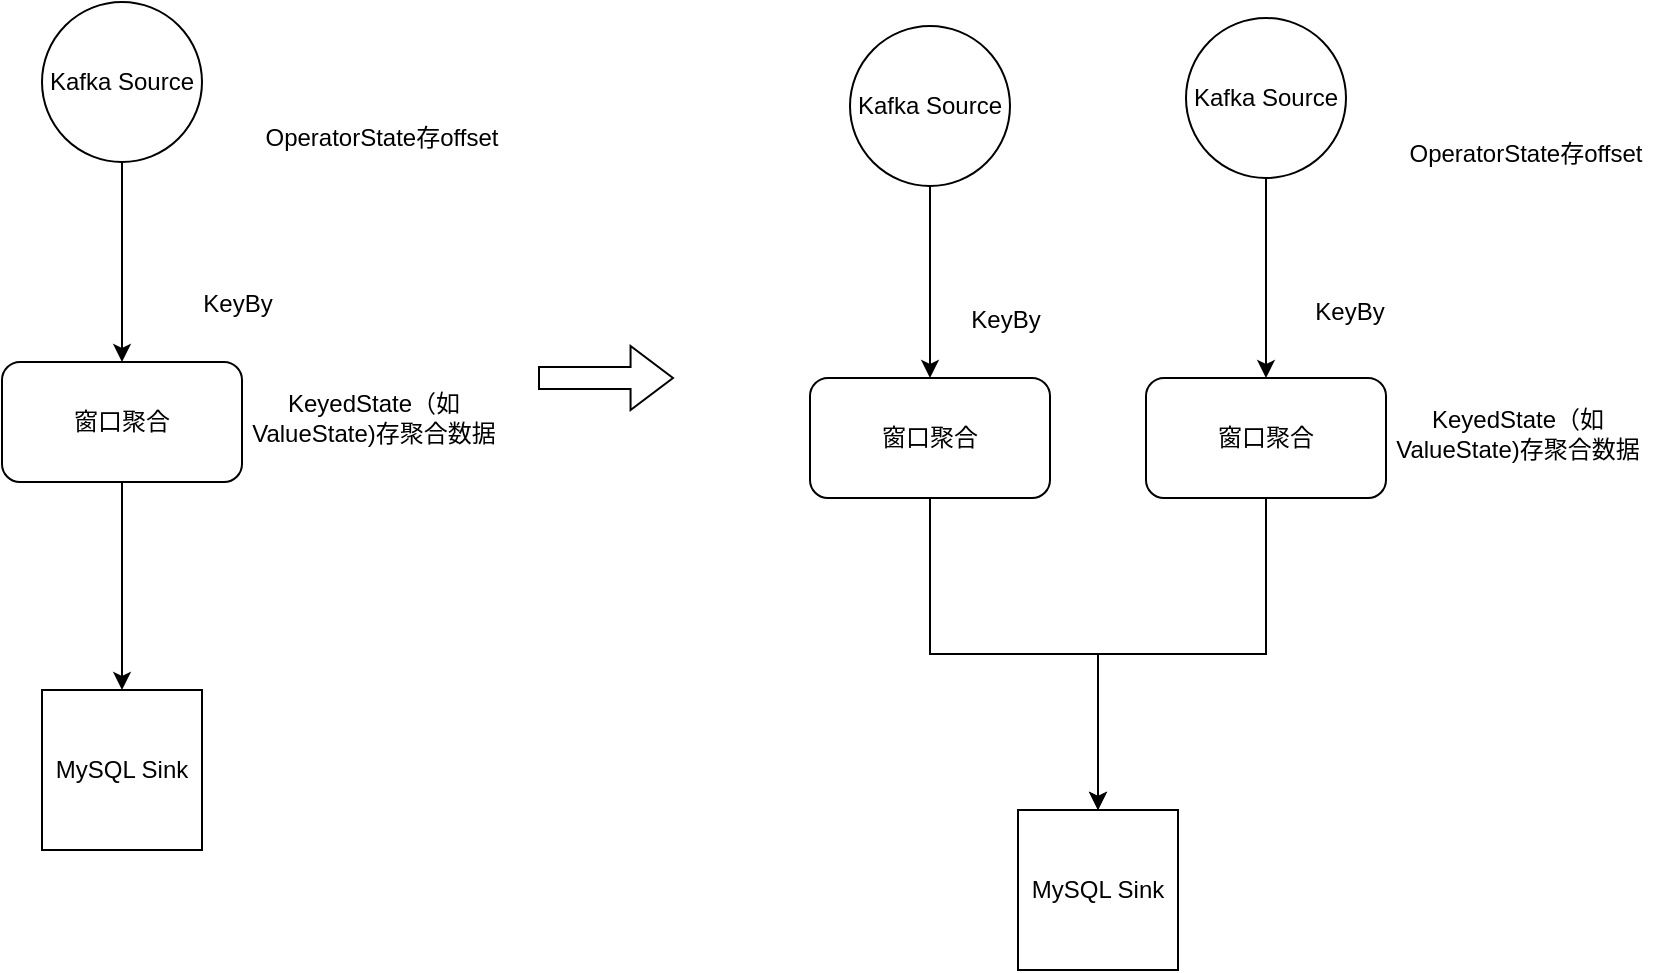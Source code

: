 <mxfile version="21.7.5" type="github">
  <diagram id="C5RBs43oDa-KdzZeNtuy" name="Page-1">
    <mxGraphModel dx="2074" dy="1040" grid="1" gridSize="4" guides="1" tooltips="1" connect="1" arrows="1" fold="1" page="1" pageScale="1" pageWidth="827" pageHeight="1169" math="0" shadow="0">
      <root>
        <mxCell id="WIyWlLk6GJQsqaUBKTNV-0" />
        <mxCell id="WIyWlLk6GJQsqaUBKTNV-1" parent="WIyWlLk6GJQsqaUBKTNV-0" />
        <mxCell id="w68cGPtzdo0uaW1whRPq-4" style="edgeStyle=orthogonalEdgeStyle;rounded=0;orthogonalLoop=1;jettySize=auto;html=1;exitX=0.5;exitY=1;exitDx=0;exitDy=0;entryX=0.5;entryY=0;entryDx=0;entryDy=0;" edge="1" parent="WIyWlLk6GJQsqaUBKTNV-1" source="w68cGPtzdo0uaW1whRPq-0" target="w68cGPtzdo0uaW1whRPq-3">
          <mxGeometry relative="1" as="geometry" />
        </mxCell>
        <mxCell id="w68cGPtzdo0uaW1whRPq-0" value="Kafka Source" style="ellipse;whiteSpace=wrap;html=1;aspect=fixed;labelBackgroundColor=none;" vertex="1" parent="WIyWlLk6GJQsqaUBKTNV-1">
          <mxGeometry x="100" y="92" width="80" height="80" as="geometry" />
        </mxCell>
        <mxCell id="w68cGPtzdo0uaW1whRPq-2" value="MySQL Sink" style="whiteSpace=wrap;html=1;aspect=fixed;" vertex="1" parent="WIyWlLk6GJQsqaUBKTNV-1">
          <mxGeometry x="100" y="436" width="80" height="80" as="geometry" />
        </mxCell>
        <mxCell id="w68cGPtzdo0uaW1whRPq-5" style="edgeStyle=orthogonalEdgeStyle;rounded=0;orthogonalLoop=1;jettySize=auto;html=1;exitX=0.5;exitY=1;exitDx=0;exitDy=0;" edge="1" parent="WIyWlLk6GJQsqaUBKTNV-1" source="w68cGPtzdo0uaW1whRPq-3" target="w68cGPtzdo0uaW1whRPq-2">
          <mxGeometry relative="1" as="geometry" />
        </mxCell>
        <mxCell id="w68cGPtzdo0uaW1whRPq-3" value="窗口聚合" style="rounded=1;whiteSpace=wrap;html=1;" vertex="1" parent="WIyWlLk6GJQsqaUBKTNV-1">
          <mxGeometry x="80" y="272" width="120" height="60" as="geometry" />
        </mxCell>
        <mxCell id="w68cGPtzdo0uaW1whRPq-6" value="OperatorState存offset" style="text;html=1;strokeColor=none;fillColor=none;align=center;verticalAlign=middle;whiteSpace=wrap;rounded=0;" vertex="1" parent="WIyWlLk6GJQsqaUBKTNV-1">
          <mxGeometry x="196" y="144" width="148" height="32" as="geometry" />
        </mxCell>
        <mxCell id="w68cGPtzdo0uaW1whRPq-7" value="KeyedState（如ValueState)存聚合数据" style="text;html=1;strokeColor=none;fillColor=none;align=center;verticalAlign=middle;whiteSpace=wrap;rounded=0;" vertex="1" parent="WIyWlLk6GJQsqaUBKTNV-1">
          <mxGeometry x="192" y="284" width="148" height="32" as="geometry" />
        </mxCell>
        <mxCell id="w68cGPtzdo0uaW1whRPq-8" style="edgeStyle=orthogonalEdgeStyle;rounded=0;orthogonalLoop=1;jettySize=auto;html=1;exitX=0.5;exitY=1;exitDx=0;exitDy=0;entryX=0.5;entryY=0;entryDx=0;entryDy=0;" edge="1" parent="WIyWlLk6GJQsqaUBKTNV-1" source="w68cGPtzdo0uaW1whRPq-9" target="w68cGPtzdo0uaW1whRPq-12">
          <mxGeometry relative="1" as="geometry" />
        </mxCell>
        <mxCell id="w68cGPtzdo0uaW1whRPq-9" value="Kafka Source" style="ellipse;whiteSpace=wrap;html=1;aspect=fixed;labelBackgroundColor=none;" vertex="1" parent="WIyWlLk6GJQsqaUBKTNV-1">
          <mxGeometry x="672" y="100" width="80" height="80" as="geometry" />
        </mxCell>
        <mxCell id="w68cGPtzdo0uaW1whRPq-10" value="MySQL Sink" style="whiteSpace=wrap;html=1;aspect=fixed;" vertex="1" parent="WIyWlLk6GJQsqaUBKTNV-1">
          <mxGeometry x="588" y="496" width="80" height="80" as="geometry" />
        </mxCell>
        <mxCell id="w68cGPtzdo0uaW1whRPq-11" style="edgeStyle=orthogonalEdgeStyle;rounded=0;orthogonalLoop=1;jettySize=auto;html=1;exitX=0.5;exitY=1;exitDx=0;exitDy=0;" edge="1" parent="WIyWlLk6GJQsqaUBKTNV-1" source="w68cGPtzdo0uaW1whRPq-12" target="w68cGPtzdo0uaW1whRPq-10">
          <mxGeometry relative="1" as="geometry" />
        </mxCell>
        <mxCell id="w68cGPtzdo0uaW1whRPq-12" value="窗口聚合" style="rounded=1;whiteSpace=wrap;html=1;" vertex="1" parent="WIyWlLk6GJQsqaUBKTNV-1">
          <mxGeometry x="652" y="280" width="120" height="60" as="geometry" />
        </mxCell>
        <mxCell id="w68cGPtzdo0uaW1whRPq-13" value="OperatorState存offset" style="text;html=1;strokeColor=none;fillColor=none;align=center;verticalAlign=middle;whiteSpace=wrap;rounded=0;" vertex="1" parent="WIyWlLk6GJQsqaUBKTNV-1">
          <mxGeometry x="768" y="152" width="148" height="32" as="geometry" />
        </mxCell>
        <mxCell id="w68cGPtzdo0uaW1whRPq-14" value="KeyedState（如ValueState)存聚合数据" style="text;html=1;strokeColor=none;fillColor=none;align=center;verticalAlign=middle;whiteSpace=wrap;rounded=0;" vertex="1" parent="WIyWlLk6GJQsqaUBKTNV-1">
          <mxGeometry x="764" y="292" width="148" height="32" as="geometry" />
        </mxCell>
        <mxCell id="w68cGPtzdo0uaW1whRPq-18" style="edgeStyle=orthogonalEdgeStyle;rounded=0;orthogonalLoop=1;jettySize=auto;html=1;exitX=0.5;exitY=1;exitDx=0;exitDy=0;entryX=0.5;entryY=0;entryDx=0;entryDy=0;" edge="1" parent="WIyWlLk6GJQsqaUBKTNV-1" source="w68cGPtzdo0uaW1whRPq-15" target="w68cGPtzdo0uaW1whRPq-10">
          <mxGeometry relative="1" as="geometry" />
        </mxCell>
        <mxCell id="w68cGPtzdo0uaW1whRPq-15" value="窗口聚合" style="rounded=1;whiteSpace=wrap;html=1;" vertex="1" parent="WIyWlLk6GJQsqaUBKTNV-1">
          <mxGeometry x="484" y="280" width="120" height="60" as="geometry" />
        </mxCell>
        <mxCell id="w68cGPtzdo0uaW1whRPq-17" style="edgeStyle=orthogonalEdgeStyle;rounded=0;orthogonalLoop=1;jettySize=auto;html=1;exitX=0.5;exitY=1;exitDx=0;exitDy=0;entryX=0.5;entryY=0;entryDx=0;entryDy=0;" edge="1" parent="WIyWlLk6GJQsqaUBKTNV-1" source="w68cGPtzdo0uaW1whRPq-16" target="w68cGPtzdo0uaW1whRPq-15">
          <mxGeometry relative="1" as="geometry" />
        </mxCell>
        <mxCell id="w68cGPtzdo0uaW1whRPq-16" value="Kafka Source" style="ellipse;whiteSpace=wrap;html=1;aspect=fixed;labelBackgroundColor=none;" vertex="1" parent="WIyWlLk6GJQsqaUBKTNV-1">
          <mxGeometry x="504" y="104" width="80" height="80" as="geometry" />
        </mxCell>
        <mxCell id="w68cGPtzdo0uaW1whRPq-19" value="KeyBy" style="text;html=1;strokeColor=none;fillColor=none;align=center;verticalAlign=middle;whiteSpace=wrap;rounded=0;" vertex="1" parent="WIyWlLk6GJQsqaUBKTNV-1">
          <mxGeometry x="168" y="228" width="60" height="30" as="geometry" />
        </mxCell>
        <mxCell id="w68cGPtzdo0uaW1whRPq-20" value="KeyBy" style="text;html=1;strokeColor=none;fillColor=none;align=center;verticalAlign=middle;whiteSpace=wrap;rounded=0;" vertex="1" parent="WIyWlLk6GJQsqaUBKTNV-1">
          <mxGeometry x="552" y="236" width="60" height="30" as="geometry" />
        </mxCell>
        <mxCell id="w68cGPtzdo0uaW1whRPq-21" value="KeyBy" style="text;html=1;strokeColor=none;fillColor=none;align=center;verticalAlign=middle;whiteSpace=wrap;rounded=0;" vertex="1" parent="WIyWlLk6GJQsqaUBKTNV-1">
          <mxGeometry x="724" y="232" width="60" height="30" as="geometry" />
        </mxCell>
        <mxCell id="w68cGPtzdo0uaW1whRPq-22" value="" style="shape=flexArrow;endArrow=classic;html=1;rounded=0;width=11;endSize=6.74;" edge="1" parent="WIyWlLk6GJQsqaUBKTNV-1">
          <mxGeometry width="50" height="50" relative="1" as="geometry">
            <mxPoint x="348" y="280" as="sourcePoint" />
            <mxPoint x="416" y="280" as="targetPoint" />
          </mxGeometry>
        </mxCell>
      </root>
    </mxGraphModel>
  </diagram>
</mxfile>
